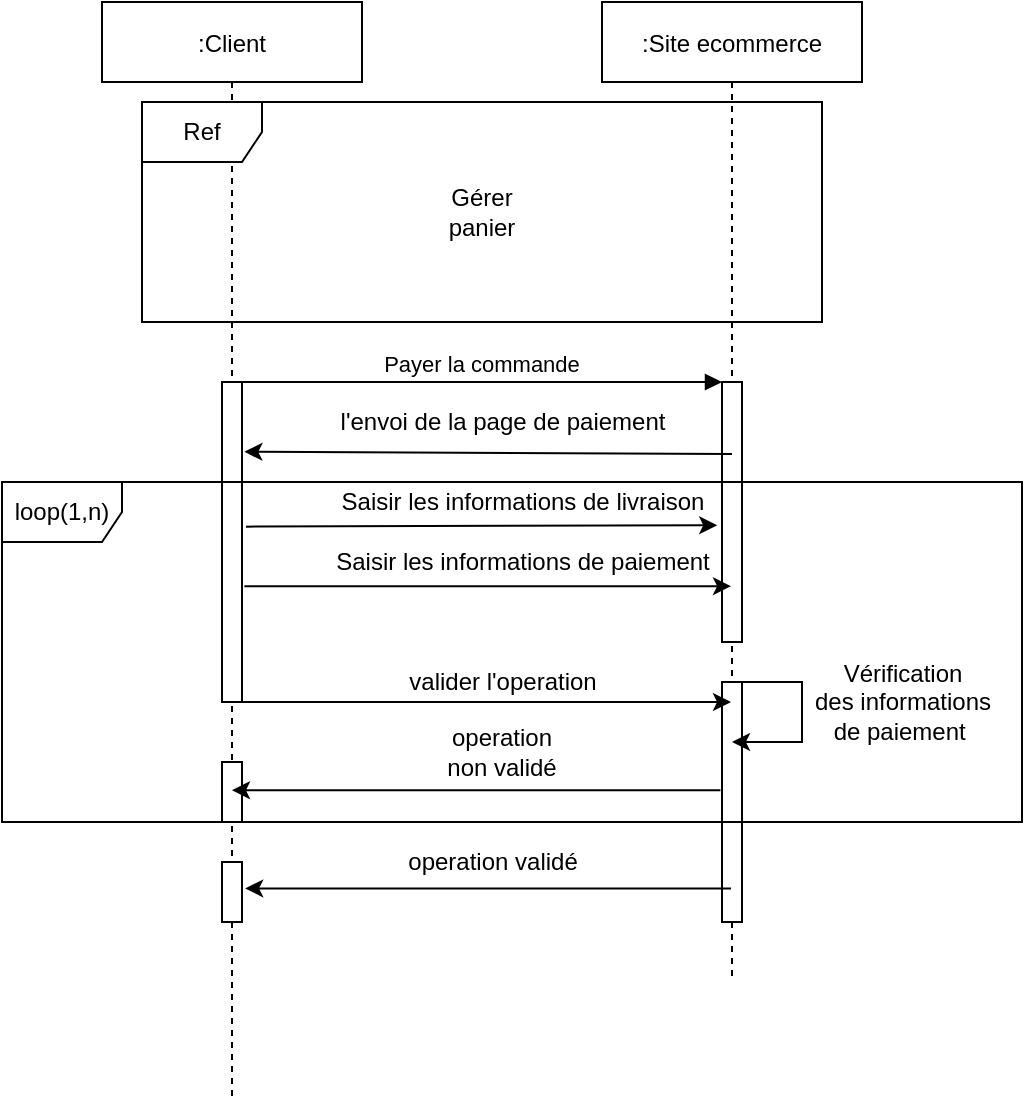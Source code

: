 <mxfile version="18.0.6" type="device"><diagram id="kgpKYQtTHZ0yAKxKKP6v" name="Page-1"><mxGraphModel dx="1278" dy="641" grid="1" gridSize="10" guides="1" tooltips="1" connect="1" arrows="1" fold="1" page="1" pageScale="1" pageWidth="850" pageHeight="1100" math="0" shadow="0"><root><mxCell id="0"/><mxCell id="1" parent="0"/><mxCell id="3nuBFxr9cyL0pnOWT2aG-1" value=":Client" style="shape=umlLifeline;perimeter=lifelinePerimeter;container=1;collapsible=0;recursiveResize=0;rounded=0;shadow=0;strokeWidth=1;" parent="1" vertex="1"><mxGeometry x="60" y="80" width="130" height="550" as="geometry"/></mxCell><mxCell id="3nuBFxr9cyL0pnOWT2aG-2" value="" style="points=[];perimeter=orthogonalPerimeter;rounded=0;shadow=0;strokeWidth=1;" parent="3nuBFxr9cyL0pnOWT2aG-1" vertex="1"><mxGeometry x="60" y="190" width="10" height="160" as="geometry"/></mxCell><mxCell id="-uI3UflB37XaKum9o9Lp-26" value="" style="html=1;points=[];perimeter=orthogonalPerimeter;" parent="3nuBFxr9cyL0pnOWT2aG-1" vertex="1"><mxGeometry x="60" y="430" width="10" height="30" as="geometry"/></mxCell><mxCell id="-uI3UflB37XaKum9o9Lp-21" value="" style="html=1;points=[];perimeter=orthogonalPerimeter;" parent="3nuBFxr9cyL0pnOWT2aG-1" vertex="1"><mxGeometry x="60" y="380" width="10" height="30" as="geometry"/></mxCell><mxCell id="3nuBFxr9cyL0pnOWT2aG-5" value=":Site ecommerce" style="shape=umlLifeline;perimeter=lifelinePerimeter;container=1;collapsible=0;recursiveResize=0;rounded=0;shadow=0;strokeWidth=1;" parent="1" vertex="1"><mxGeometry x="310" y="80" width="130" height="490" as="geometry"/></mxCell><mxCell id="-uI3UflB37XaKum9o9Lp-1" value="Ref" style="shape=umlFrame;whiteSpace=wrap;html=1;" parent="3nuBFxr9cyL0pnOWT2aG-5" vertex="1"><mxGeometry x="-230" y="50" width="340" height="110" as="geometry"/></mxCell><mxCell id="3nuBFxr9cyL0pnOWT2aG-6" value="" style="points=[];perimeter=orthogonalPerimeter;rounded=0;shadow=0;strokeWidth=1;" parent="3nuBFxr9cyL0pnOWT2aG-5" vertex="1"><mxGeometry x="60" y="190" width="10" height="130" as="geometry"/></mxCell><mxCell id="-uI3UflB37XaKum9o9Lp-15" value="" style="html=1;points=[];perimeter=orthogonalPerimeter;" parent="3nuBFxr9cyL0pnOWT2aG-5" vertex="1"><mxGeometry x="60" y="340" width="10" height="120" as="geometry"/></mxCell><mxCell id="-uI3UflB37XaKum9o9Lp-2" value="Gérer panier" style="text;html=1;strokeColor=none;fillColor=none;align=center;verticalAlign=middle;whiteSpace=wrap;rounded=0;" parent="3nuBFxr9cyL0pnOWT2aG-5" vertex="1"><mxGeometry x="-90" y="90" width="60" height="30" as="geometry"/></mxCell><mxCell id="3nuBFxr9cyL0pnOWT2aG-8" value="Payer la commande" style="verticalAlign=bottom;endArrow=block;entryX=0;entryY=0;shadow=0;strokeWidth=1;" parent="1" source="3nuBFxr9cyL0pnOWT2aG-2" target="3nuBFxr9cyL0pnOWT2aG-6" edge="1"><mxGeometry relative="1" as="geometry"><mxPoint x="275" y="160" as="sourcePoint"/></mxGeometry></mxCell><mxCell id="-uI3UflB37XaKum9o9Lp-4" value="" style="endArrow=classic;html=1;rounded=0;exitX=0.5;exitY=0.277;exitDx=0;exitDy=0;exitPerimeter=0;entryX=1.12;entryY=0.218;entryDx=0;entryDy=0;entryPerimeter=0;" parent="1" source="3nuBFxr9cyL0pnOWT2aG-6" target="3nuBFxr9cyL0pnOWT2aG-2" edge="1"><mxGeometry width="50" height="50" relative="1" as="geometry"><mxPoint x="340" y="306" as="sourcePoint"/><mxPoint x="170" y="306" as="targetPoint"/></mxGeometry></mxCell><mxCell id="-uI3UflB37XaKum9o9Lp-5" value="l'envoi de la page de paiement" style="text;html=1;align=center;verticalAlign=middle;resizable=0;points=[];autosize=1;strokeColor=none;fillColor=none;" parent="1" vertex="1"><mxGeometry x="170" y="280" width="180" height="20" as="geometry"/></mxCell><mxCell id="-uI3UflB37XaKum9o9Lp-6" value="" style="endArrow=classic;html=1;rounded=0;exitX=1.12;exitY=0.638;exitDx=0;exitDy=0;exitPerimeter=0;" parent="1" source="3nuBFxr9cyL0pnOWT2aG-2" target="3nuBFxr9cyL0pnOWT2aG-5" edge="1"><mxGeometry width="50" height="50" relative="1" as="geometry"><mxPoint x="170" y="340" as="sourcePoint"/><mxPoint x="270" y="330" as="targetPoint"/></mxGeometry></mxCell><mxCell id="-uI3UflB37XaKum9o9Lp-7" value="Saisir les informations de livraison" style="text;html=1;align=center;verticalAlign=middle;resizable=0;points=[];autosize=1;strokeColor=none;fillColor=none;" parent="1" vertex="1"><mxGeometry x="170" y="320" width="200" height="20" as="geometry"/></mxCell><mxCell id="-uI3UflB37XaKum9o9Lp-10" value="" style="endArrow=classic;html=1;rounded=0;entryX=-0.24;entryY=0.551;entryDx=0;entryDy=0;entryPerimeter=0;exitX=1.2;exitY=0.452;exitDx=0;exitDy=0;exitPerimeter=0;" parent="1" source="3nuBFxr9cyL0pnOWT2aG-2" target="3nuBFxr9cyL0pnOWT2aG-6" edge="1"><mxGeometry width="50" height="50" relative="1" as="geometry"><mxPoint x="260" y="420" as="sourcePoint"/><mxPoint x="310" y="370" as="targetPoint"/></mxGeometry></mxCell><mxCell id="-uI3UflB37XaKum9o9Lp-11" value="Saisir les informations de paiement" style="text;html=1;align=center;verticalAlign=middle;resizable=0;points=[];autosize=1;strokeColor=none;fillColor=none;" parent="1" vertex="1"><mxGeometry x="170" y="350" width="200" height="20" as="geometry"/></mxCell><mxCell id="-uI3UflB37XaKum9o9Lp-13" value="" style="endArrow=classic;html=1;rounded=0;exitX=1;exitY=1;exitDx=0;exitDy=0;exitPerimeter=0;" parent="1" source="3nuBFxr9cyL0pnOWT2aG-2" target="3nuBFxr9cyL0pnOWT2aG-5" edge="1"><mxGeometry width="50" height="50" relative="1" as="geometry"><mxPoint x="235" y="440" as="sourcePoint"/><mxPoint x="370" y="400" as="targetPoint"/></mxGeometry></mxCell><mxCell id="-uI3UflB37XaKum9o9Lp-14" value="valider l'operation" style="text;html=1;align=center;verticalAlign=middle;resizable=0;points=[];autosize=1;strokeColor=none;fillColor=none;" parent="1" vertex="1"><mxGeometry x="205" y="410" width="110" height="20" as="geometry"/></mxCell><mxCell id="-uI3UflB37XaKum9o9Lp-16" value="" style="endArrow=classic;html=1;rounded=0;" parent="1" source="3nuBFxr9cyL0pnOWT2aG-5" target="3nuBFxr9cyL0pnOWT2aG-5" edge="1"><mxGeometry width="50" height="50" relative="1" as="geometry"><mxPoint x="460" y="430" as="sourcePoint"/><mxPoint x="450" y="470" as="targetPoint"/><Array as="points"><mxPoint x="410" y="420"/><mxPoint x="410" y="450"/></Array></mxGeometry></mxCell><mxCell id="-uI3UflB37XaKum9o9Lp-17" value="Vérification&lt;br&gt;des informations&lt;br&gt;de paiement&amp;nbsp;" style="text;html=1;align=center;verticalAlign=middle;resizable=0;points=[];autosize=1;strokeColor=none;fillColor=none;" parent="1" vertex="1"><mxGeometry x="410" y="405" width="100" height="50" as="geometry"/></mxCell><mxCell id="-uI3UflB37XaKum9o9Lp-22" value="" style="endArrow=classic;html=1;rounded=0;exitX=-0.08;exitY=0.451;exitDx=0;exitDy=0;exitPerimeter=0;" parent="1" source="-uI3UflB37XaKum9o9Lp-15" target="3nuBFxr9cyL0pnOWT2aG-1" edge="1"><mxGeometry width="50" height="50" relative="1" as="geometry"><mxPoint x="255" y="470" as="sourcePoint"/><mxPoint x="210" y="510" as="targetPoint"/></mxGeometry></mxCell><mxCell id="-uI3UflB37XaKum9o9Lp-23" value="operation non validé" style="text;html=1;strokeColor=none;fillColor=none;align=center;verticalAlign=middle;whiteSpace=wrap;rounded=0;" parent="1" vertex="1"><mxGeometry x="230" y="440" width="60" height="30" as="geometry"/></mxCell><mxCell id="-uI3UflB37XaKum9o9Lp-25" value="" style="endArrow=classic;html=1;rounded=0;entryX=1.16;entryY=0.44;entryDx=0;entryDy=0;entryPerimeter=0;" parent="1" source="3nuBFxr9cyL0pnOWT2aG-5" edge="1" target="-uI3UflB37XaKum9o9Lp-26"><mxGeometry width="50" height="50" relative="1" as="geometry"><mxPoint x="260" y="550" as="sourcePoint"/><mxPoint x="155" y="520" as="targetPoint"/></mxGeometry></mxCell><mxCell id="-uI3UflB37XaKum9o9Lp-27" value="operation validé" style="text;html=1;align=center;verticalAlign=middle;resizable=0;points=[];autosize=1;strokeColor=none;fillColor=none;" parent="1" vertex="1"><mxGeometry x="205" y="500" width="100" height="20" as="geometry"/></mxCell><mxCell id="pKOPJ5AXp8qXJPvRBl-L-1" value="loop(1,n)" style="shape=umlFrame;whiteSpace=wrap;html=1;" vertex="1" parent="1"><mxGeometry x="10" y="320" width="510" height="170" as="geometry"/></mxCell></root></mxGraphModel></diagram></mxfile>